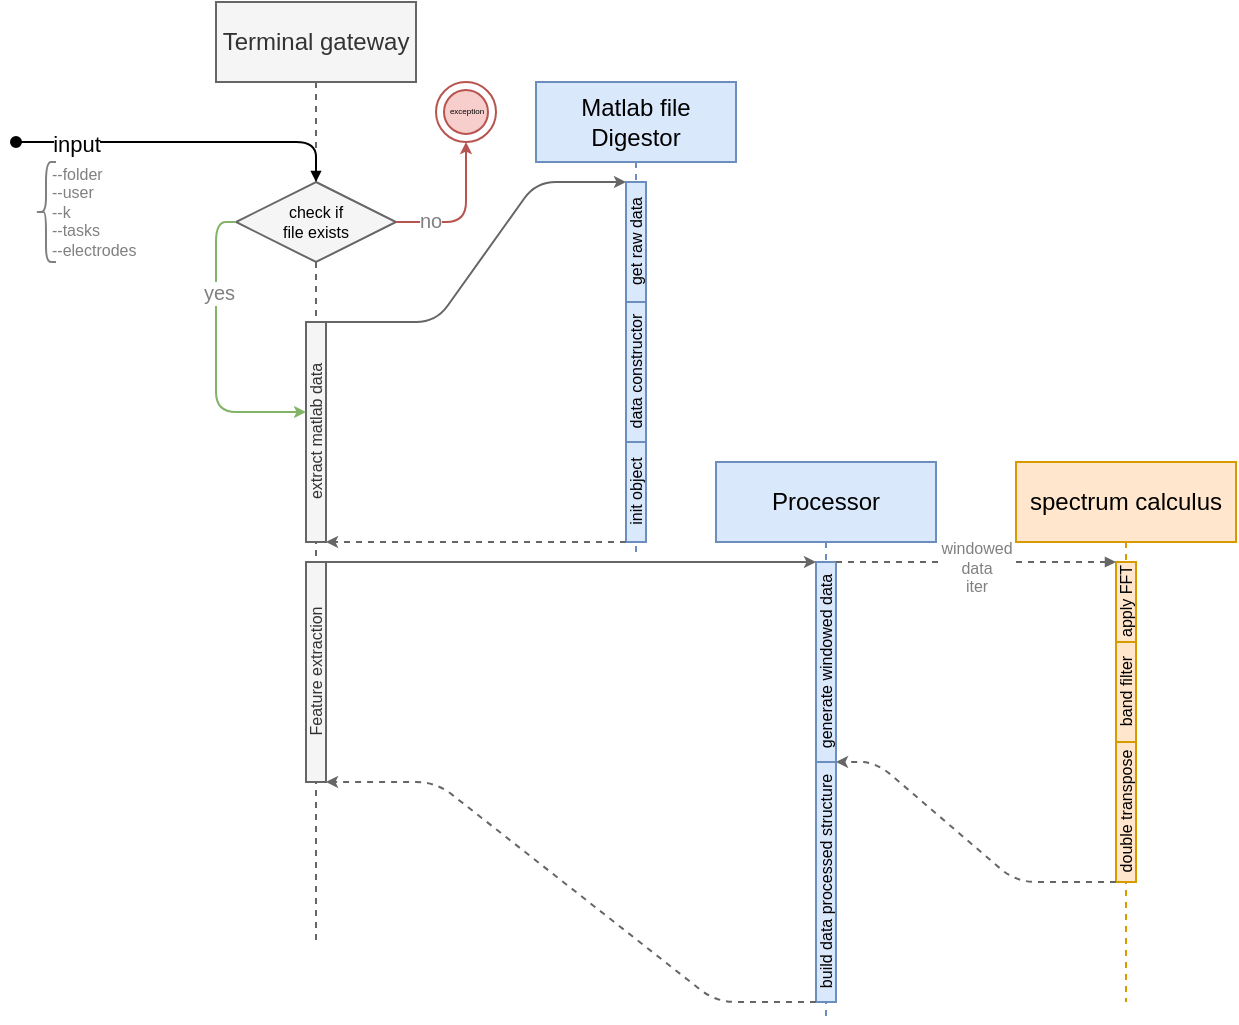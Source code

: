 <mxfile version="15.3.1" type="device"><diagram id="kEwqfg15Y4DvWy4zQgYj" name="Page-1"><mxGraphModel dx="677" dy="380" grid="1" gridSize="10" guides="1" tooltips="1" connect="1" arrows="1" fold="1" page="1" pageScale="1" pageWidth="850" pageHeight="1100" math="0" shadow="0"><root><mxCell id="0"/><mxCell id="1" parent="0"/><mxCell id="Cotz9_wvbutPkl-fc7yo-2" value="&lt;span&gt;Terminal gateway&lt;br&gt;&lt;/span&gt;" style="shape=umlLifeline;perimeter=lifelinePerimeter;whiteSpace=wrap;html=1;container=1;collapsible=0;recursiveResize=0;outlineConnect=0;fillColor=#f5f5f5;strokeColor=#666666;fontColor=#333333;" vertex="1" parent="1"><mxGeometry x="160" y="80" width="100" height="470" as="geometry"/></mxCell><mxCell id="Cotz9_wvbutPkl-fc7yo-5" value="input" style="html=1;verticalAlign=bottom;startArrow=oval;endArrow=block;startSize=5;endSize=3;" edge="1" target="Cotz9_wvbutPkl-fc7yo-21" parent="Cotz9_wvbutPkl-fc7yo-2"><mxGeometry x="-0.647" y="-10" relative="1" as="geometry"><mxPoint x="-100" y="70" as="sourcePoint"/><mxPoint x="40" y="70" as="targetPoint"/><Array as="points"><mxPoint x="50" y="70"/></Array><mxPoint as="offset"/></mxGeometry></mxCell><mxCell id="Cotz9_wvbutPkl-fc7yo-20" value="extract matlab data" style="html=1;points=[];perimeter=orthogonalPerimeter;horizontal=0;fontSize=8;fillColor=#f5f5f5;strokeColor=#666666;fontColor=#333333;" vertex="1" parent="Cotz9_wvbutPkl-fc7yo-2"><mxGeometry x="45" y="160" width="10" height="110" as="geometry"/></mxCell><mxCell id="Cotz9_wvbutPkl-fc7yo-21" value="&lt;span style=&quot;color: rgb(0, 0, 0); font-size: 8px;&quot;&gt;check if&lt;br style=&quot;font-size: 8px;&quot;&gt;file exists&lt;/span&gt;" style="rhombus;whiteSpace=wrap;html=1;fillColor=#f5f5f5;strokeColor=#666666;fontSize=8;fontColor=#333333;align=center;verticalAlign=middle;" vertex="1" parent="Cotz9_wvbutPkl-fc7yo-2"><mxGeometry x="10" y="90" width="80" height="40" as="geometry"/></mxCell><mxCell id="Cotz9_wvbutPkl-fc7yo-23" value="yes" style="edgeStyle=orthogonalEdgeStyle;html=1;align=left;verticalAlign=top;endArrow=classic;endSize=3;strokeColor=#82b366;fontSize=10;fontColor=#808080;exitX=0;exitY=0.5;exitDx=0;exitDy=0;fillColor=#d5e8d4;endFill=1;" edge="1" source="Cotz9_wvbutPkl-fc7yo-21" parent="Cotz9_wvbutPkl-fc7yo-2" target="Cotz9_wvbutPkl-fc7yo-20"><mxGeometry x="-0.559" y="-8" relative="1" as="geometry"><mxPoint x="110" y="155" as="targetPoint"/><Array as="points"><mxPoint y="110"/><mxPoint y="205"/></Array><mxPoint as="offset"/></mxGeometry></mxCell><mxCell id="Cotz9_wvbutPkl-fc7yo-43" value="Feature extraction" style="html=1;points=[];perimeter=orthogonalPerimeter;horizontal=0;fontSize=8;fillColor=#f5f5f5;strokeColor=#666666;fontColor=#333333;" vertex="1" parent="Cotz9_wvbutPkl-fc7yo-2"><mxGeometry x="45" y="280" width="10" height="110" as="geometry"/></mxCell><mxCell id="Cotz9_wvbutPkl-fc7yo-9" value="--folder&lt;br style=&quot;font-size: 8px;&quot;&gt;--user&lt;br style=&quot;font-size: 8px;&quot;&gt;--k&lt;br style=&quot;font-size: 8px;&quot;&gt;--tasks&lt;br style=&quot;font-size: 8px;&quot;&gt;--electrodes" style="text;html=1;strokeColor=none;fillColor=none;align=left;verticalAlign=middle;whiteSpace=wrap;rounded=0;fontColor=#808080;fontSize=8;" vertex="1" parent="1"><mxGeometry x="76" y="160" width="50" height="50" as="geometry"/></mxCell><mxCell id="Cotz9_wvbutPkl-fc7yo-10" value="" style="shape=curlyBracket;whiteSpace=wrap;html=1;rounded=1;fontSize=8;fontColor=#808080;align=left;size=0.5;strokeColor=#808080;" vertex="1" parent="1"><mxGeometry x="70" y="160" width="10" height="50" as="geometry"/></mxCell><mxCell id="Cotz9_wvbutPkl-fc7yo-15" value="&lt;span&gt;Matlab file&lt;br&gt;Digestor&lt;br&gt;&lt;/span&gt;" style="shape=umlLifeline;perimeter=lifelinePerimeter;whiteSpace=wrap;html=1;container=1;collapsible=0;recursiveResize=0;outlineConnect=0;fillColor=#dae8fc;strokeColor=#6c8ebf;" vertex="1" parent="1"><mxGeometry x="320" y="120" width="100" height="237" as="geometry"/></mxCell><mxCell id="Cotz9_wvbutPkl-fc7yo-18" value="get raw data" style="html=1;points=[];perimeter=orthogonalPerimeter;horizontal=0;fontSize=8;fillColor=#dae8fc;strokeColor=#6c8ebf;" vertex="1" parent="Cotz9_wvbutPkl-fc7yo-15"><mxGeometry x="45" y="50" width="10" height="60" as="geometry"/></mxCell><mxCell id="Cotz9_wvbutPkl-fc7yo-25" value="data constructor" style="html=1;points=[];perimeter=orthogonalPerimeter;horizontal=0;fontSize=8;fillColor=#dae8fc;strokeColor=#6c8ebf;" vertex="1" parent="Cotz9_wvbutPkl-fc7yo-15"><mxGeometry x="45" y="110" width="10" height="70" as="geometry"/></mxCell><mxCell id="Cotz9_wvbutPkl-fc7yo-28" value="init object" style="html=1;points=[];perimeter=orthogonalPerimeter;horizontal=0;fontSize=8;fillColor=#dae8fc;strokeColor=#6c8ebf;" vertex="1" parent="Cotz9_wvbutPkl-fc7yo-15"><mxGeometry x="45" y="180" width="10" height="50" as="geometry"/></mxCell><mxCell id="Cotz9_wvbutPkl-fc7yo-19" value="" style="endArrow=classic;html=1;fontSize=10;fontColor=#808080;startSize=5;endSize=3;fillColor=#f5f5f5;strokeColor=#666666;" edge="1" parent="1" source="Cotz9_wvbutPkl-fc7yo-20" target="Cotz9_wvbutPkl-fc7yo-18"><mxGeometry width="50" height="50" relative="1" as="geometry"><mxPoint x="250" y="220" as="sourcePoint"/><mxPoint x="340" y="240" as="targetPoint"/><Array as="points"><mxPoint x="270" y="240"/><mxPoint x="320" y="170"/></Array></mxGeometry></mxCell><mxCell id="Cotz9_wvbutPkl-fc7yo-22" value="no" style="edgeStyle=orthogonalEdgeStyle;html=1;align=left;verticalAlign=bottom;endArrow=classic;endSize=3;strokeColor=#b85450;fontSize=10;fontColor=#808080;fillColor=#f8cecc;endFill=1;" edge="1" source="Cotz9_wvbutPkl-fc7yo-21" parent="1" target="Cotz9_wvbutPkl-fc7yo-24"><mxGeometry x="-0.733" y="-8" relative="1" as="geometry"><mxPoint x="290" y="155" as="targetPoint"/><Array as="points"><mxPoint x="285" y="190"/></Array><mxPoint as="offset"/></mxGeometry></mxCell><mxCell id="Cotz9_wvbutPkl-fc7yo-24" value="exception" style="ellipse;html=1;shape=endState;fillColor=#f8cecc;strokeColor=#b85450;fontSize=4;align=center;verticalAlign=middle;" vertex="1" parent="1"><mxGeometry x="270" y="120" width="30" height="30" as="geometry"/></mxCell><mxCell id="Cotz9_wvbutPkl-fc7yo-29" value="" style="endArrow=classic;html=1;dashed=1;fontSize=8;fontColor=#808080;startSize=5;endSize=3;fillColor=#f5f5f5;strokeColor=#666666;" edge="1" parent="1" source="Cotz9_wvbutPkl-fc7yo-28" target="Cotz9_wvbutPkl-fc7yo-20"><mxGeometry width="50" height="50" relative="1" as="geometry"><mxPoint x="280" y="320" as="sourcePoint"/><mxPoint x="330" y="270" as="targetPoint"/><Array as="points"><mxPoint x="310" y="350"/></Array></mxGeometry></mxCell><mxCell id="Cotz9_wvbutPkl-fc7yo-39" value="&lt;span&gt;Processor&lt;br&gt;&lt;/span&gt;" style="shape=umlLifeline;perimeter=lifelinePerimeter;whiteSpace=wrap;html=1;container=1;collapsible=0;recursiveResize=0;outlineConnect=0;fillColor=#dae8fc;strokeColor=#6c8ebf;" vertex="1" parent="1"><mxGeometry x="410" y="310" width="110" height="280" as="geometry"/></mxCell><mxCell id="Cotz9_wvbutPkl-fc7yo-40" value="generate windowed data" style="html=1;points=[];perimeter=orthogonalPerimeter;horizontal=0;fontSize=8;fillColor=#dae8fc;strokeColor=#6c8ebf;" vertex="1" parent="Cotz9_wvbutPkl-fc7yo-39"><mxGeometry x="50" y="50" width="10" height="100" as="geometry"/></mxCell><mxCell id="Cotz9_wvbutPkl-fc7yo-61" value="build data processed structure" style="html=1;points=[];perimeter=orthogonalPerimeter;horizontal=0;fontSize=8;fillColor=#dae8fc;strokeColor=#6c8ebf;" vertex="1" parent="Cotz9_wvbutPkl-fc7yo-39"><mxGeometry x="50" y="150" width="10" height="120" as="geometry"/></mxCell><mxCell id="Cotz9_wvbutPkl-fc7yo-44" value="" style="endArrow=classic;html=1;fontSize=10;fontColor=#808080;startSize=5;endSize=3;fillColor=#f5f5f5;strokeColor=#666666;" edge="1" parent="1" source="Cotz9_wvbutPkl-fc7yo-43" target="Cotz9_wvbutPkl-fc7yo-40"><mxGeometry width="50" height="50" relative="1" as="geometry"><mxPoint x="240" y="430" as="sourcePoint"/><mxPoint x="390" y="360" as="targetPoint"/><Array as="points"><mxPoint x="400" y="360"/><mxPoint x="420" y="360"/></Array></mxGeometry></mxCell><mxCell id="Cotz9_wvbutPkl-fc7yo-45" value="&lt;span&gt;spectrum calculus&lt;br&gt;&lt;/span&gt;" style="shape=umlLifeline;perimeter=lifelinePerimeter;whiteSpace=wrap;html=1;container=1;collapsible=0;recursiveResize=0;outlineConnect=0;fillColor=#ffe6cc;strokeColor=#d79b00;" vertex="1" parent="1"><mxGeometry x="560" y="310" width="110" height="270" as="geometry"/></mxCell><mxCell id="Cotz9_wvbutPkl-fc7yo-47" value="apply FFT" style="html=1;points=[];perimeter=orthogonalPerimeter;fontSize=8;strokeColor=#d79b00;align=center;verticalAlign=middle;fillColor=#ffe6cc;horizontal=0;" vertex="1" parent="Cotz9_wvbutPkl-fc7yo-45"><mxGeometry x="50" y="50" width="10" height="40" as="geometry"/></mxCell><mxCell id="Cotz9_wvbutPkl-fc7yo-50" value="band filter" style="html=1;points=[];perimeter=orthogonalPerimeter;fontSize=8;strokeColor=#d79b00;align=center;verticalAlign=middle;fillColor=#ffe6cc;horizontal=0;" vertex="1" parent="Cotz9_wvbutPkl-fc7yo-45"><mxGeometry x="50" y="90" width="10" height="50" as="geometry"/></mxCell><mxCell id="Cotz9_wvbutPkl-fc7yo-51" value="double transpose" style="html=1;points=[];perimeter=orthogonalPerimeter;fontSize=8;strokeColor=#d79b00;align=center;verticalAlign=middle;fillColor=#ffe6cc;horizontal=0;" vertex="1" parent="Cotz9_wvbutPkl-fc7yo-45"><mxGeometry x="50" y="140" width="10" height="70" as="geometry"/></mxCell><mxCell id="Cotz9_wvbutPkl-fc7yo-48" value="windowed&lt;br&gt;data&lt;br&gt;iter" style="html=1;verticalAlign=bottom;endArrow=block;entryX=0;entryY=0;dashed=1;fontSize=8;fontColor=#808080;startSize=5;endSize=3;fillColor=#f5f5f5;strokeColor=#666666;" edge="1" target="Cotz9_wvbutPkl-fc7yo-47" parent="1" source="Cotz9_wvbutPkl-fc7yo-40"><mxGeometry y="-20" relative="1" as="geometry"><mxPoint x="535" y="360" as="sourcePoint"/><mxPoint as="offset"/></mxGeometry></mxCell><mxCell id="Cotz9_wvbutPkl-fc7yo-49" value="" style="html=1;verticalAlign=bottom;endArrow=classic;dashed=1;endSize=3;fontSize=8;fontColor=#808080;endFill=1;startArrow=none;fillColor=#f5f5f5;strokeColor=#666666;" edge="1" source="Cotz9_wvbutPkl-fc7yo-51" parent="1" target="Cotz9_wvbutPkl-fc7yo-40"><mxGeometry relative="1" as="geometry"><mxPoint x="535" y="436" as="targetPoint"/><mxPoint x="519.92" y="482.832" as="sourcePoint"/><Array as="points"><mxPoint x="560" y="520"/><mxPoint x="490" y="460"/></Array></mxGeometry></mxCell><mxCell id="Cotz9_wvbutPkl-fc7yo-62" value="" style="html=1;verticalAlign=bottom;endArrow=classic;dashed=1;endSize=3;fontSize=8;fontColor=#808080;endFill=1;startArrow=none;fillColor=#f5f5f5;strokeColor=#666666;" edge="1" parent="1" source="Cotz9_wvbutPkl-fc7yo-61" target="Cotz9_wvbutPkl-fc7yo-43"><mxGeometry relative="1" as="geometry"><mxPoint x="320" y="510" as="targetPoint"/><mxPoint x="460" y="570" as="sourcePoint"/><Array as="points"><mxPoint x="410" y="580"/><mxPoint x="270" y="470"/></Array></mxGeometry></mxCell></root></mxGraphModel></diagram></mxfile>